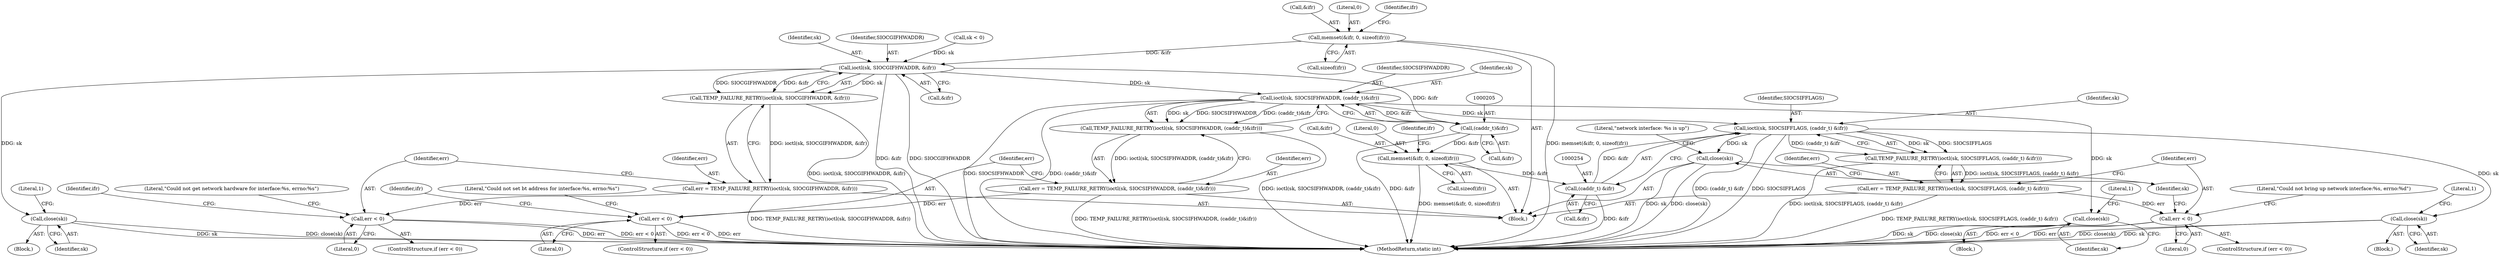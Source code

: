 digraph "0_Android_472271b153c5dc53c28beac55480a8d8434b2d5c_26@API" {
"1000121" [label="(Call,memset(&ifr, 0, sizeof(ifr)))"];
"1000138" [label="(Call,ioctl(sk, SIOCGIFHWADDR, &ifr))"];
"1000137" [label="(Call,TEMP_FAILURE_RETRY(ioctl(sk, SIOCGIFHWADDR, &ifr)))"];
"1000135" [label="(Call,err = TEMP_FAILURE_RETRY(ioctl(sk, SIOCGIFHWADDR, &ifr)))"];
"1000144" [label="(Call,err < 0)"];
"1000153" [label="(Call,close(sk))"];
"1000201" [label="(Call,ioctl(sk, SIOCSIFHWADDR, (caddr_t)&ifr))"];
"1000200" [label="(Call,TEMP_FAILURE_RETRY(ioctl(sk, SIOCSIFHWADDR, (caddr_t)&ifr)))"];
"1000198" [label="(Call,err = TEMP_FAILURE_RETRY(ioctl(sk, SIOCSIFHWADDR, (caddr_t)&ifr)))"];
"1000209" [label="(Call,err < 0)"];
"1000218" [label="(Call,close(sk))"];
"1000250" [label="(Call,ioctl(sk, SIOCSIFFLAGS, (caddr_t) &ifr))"];
"1000249" [label="(Call,TEMP_FAILURE_RETRY(ioctl(sk, SIOCSIFFLAGS, (caddr_t) &ifr)))"];
"1000247" [label="(Call,err = TEMP_FAILURE_RETRY(ioctl(sk, SIOCSIFFLAGS, (caddr_t) &ifr)))"];
"1000258" [label="(Call,err < 0)"];
"1000266" [label="(Call,close(sk))"];
"1000271" [label="(Call,close(sk))"];
"1000204" [label="(Call,(caddr_t)&ifr)"];
"1000223" [label="(Call,memset(&ifr, 0, sizeof(ifr)))"];
"1000253" [label="(Call,(caddr_t) &ifr)"];
"1000154" [label="(Identifier,sk)"];
"1000135" [label="(Call,err = TEMP_FAILURE_RETRY(ioctl(sk, SIOCGIFHWADDR, &ifr)))"];
"1000201" [label="(Call,ioctl(sk, SIOCSIFHWADDR, (caddr_t)&ifr))"];
"1000260" [label="(Literal,0)"];
"1000138" [label="(Call,ioctl(sk, SIOCGIFHWADDR, &ifr))"];
"1000227" [label="(Call,sizeof(ifr))"];
"1000274" [label="(Literal,\"network interface: %s is up\")"];
"1000261" [label="(Block,)"];
"1000208" [label="(ControlStructure,if (err < 0))"];
"1000149" [label="(Literal,\"Could not get network hardware for interface:%s, errno:%s\")"];
"1000278" [label="(MethodReturn,static int)"];
"1000203" [label="(Identifier,SIOCSIFHWADDR)"];
"1000249" [label="(Call,TEMP_FAILURE_RETRY(ioctl(sk, SIOCSIFFLAGS, (caddr_t) &ifr)))"];
"1000253" [label="(Call,(caddr_t) &ifr)"];
"1000122" [label="(Call,&ifr)"];
"1000211" [label="(Literal,0)"];
"1000271" [label="(Call,close(sk))"];
"1000139" [label="(Identifier,sk)"];
"1000218" [label="(Call,close(sk))"];
"1000224" [label="(Call,&ifr)"];
"1000226" [label="(Literal,0)"];
"1000206" [label="(Call,&ifr)"];
"1000270" [label="(Literal,1)"];
"1000225" [label="(Identifier,ifr)"];
"1000140" [label="(Identifier,SIOCGIFHWADDR)"];
"1000202" [label="(Identifier,sk)"];
"1000259" [label="(Identifier,err)"];
"1000209" [label="(Call,err < 0)"];
"1000145" [label="(Identifier,err)"];
"1000200" [label="(Call,TEMP_FAILURE_RETRY(ioctl(sk, SIOCSIFHWADDR, (caddr_t)&ifr)))"];
"1000252" [label="(Identifier,SIOCSIFFLAGS)"];
"1000257" [label="(ControlStructure,if (err < 0))"];
"1000219" [label="(Identifier,sk)"];
"1000267" [label="(Identifier,sk)"];
"1000125" [label="(Call,sizeof(ifr))"];
"1000104" [label="(Block,)"];
"1000272" [label="(Identifier,sk)"];
"1000153" [label="(Call,close(sk))"];
"1000204" [label="(Call,(caddr_t)&ifr)"];
"1000144" [label="(Call,err < 0)"];
"1000143" [label="(ControlStructure,if (err < 0))"];
"1000160" [label="(Identifier,ifr)"];
"1000250" [label="(Call,ioctl(sk, SIOCSIFFLAGS, (caddr_t) &ifr))"];
"1000248" [label="(Identifier,err)"];
"1000137" [label="(Call,TEMP_FAILURE_RETRY(ioctl(sk, SIOCGIFHWADDR, &ifr)))"];
"1000258" [label="(Call,err < 0)"];
"1000222" [label="(Literal,1)"];
"1000212" [label="(Block,)"];
"1000115" [label="(Call,sk < 0)"];
"1000199" [label="(Identifier,err)"];
"1000146" [label="(Literal,0)"];
"1000141" [label="(Call,&ifr)"];
"1000198" [label="(Call,err = TEMP_FAILURE_RETRY(ioctl(sk, SIOCSIFHWADDR, (caddr_t)&ifr)))"];
"1000231" [label="(Identifier,ifr)"];
"1000121" [label="(Call,memset(&ifr, 0, sizeof(ifr)))"];
"1000255" [label="(Call,&ifr)"];
"1000247" [label="(Call,err = TEMP_FAILURE_RETRY(ioctl(sk, SIOCSIFFLAGS, (caddr_t) &ifr)))"];
"1000266" [label="(Call,close(sk))"];
"1000263" [label="(Literal,\"Could not bring up network interface:%s, errno:%d\")"];
"1000223" [label="(Call,memset(&ifr, 0, sizeof(ifr)))"];
"1000136" [label="(Identifier,err)"];
"1000124" [label="(Literal,0)"];
"1000129" [label="(Identifier,ifr)"];
"1000147" [label="(Block,)"];
"1000157" [label="(Literal,1)"];
"1000210" [label="(Identifier,err)"];
"1000214" [label="(Literal,\"Could not set bt address for interface:%s, errno:%s\")"];
"1000251" [label="(Identifier,sk)"];
"1000121" -> "1000104"  [label="AST: "];
"1000121" -> "1000125"  [label="CFG: "];
"1000122" -> "1000121"  [label="AST: "];
"1000124" -> "1000121"  [label="AST: "];
"1000125" -> "1000121"  [label="AST: "];
"1000129" -> "1000121"  [label="CFG: "];
"1000121" -> "1000278"  [label="DDG: memset(&ifr, 0, sizeof(ifr))"];
"1000121" -> "1000138"  [label="DDG: &ifr"];
"1000138" -> "1000137"  [label="AST: "];
"1000138" -> "1000141"  [label="CFG: "];
"1000139" -> "1000138"  [label="AST: "];
"1000140" -> "1000138"  [label="AST: "];
"1000141" -> "1000138"  [label="AST: "];
"1000137" -> "1000138"  [label="CFG: "];
"1000138" -> "1000278"  [label="DDG: &ifr"];
"1000138" -> "1000278"  [label="DDG: SIOCGIFHWADDR"];
"1000138" -> "1000137"  [label="DDG: sk"];
"1000138" -> "1000137"  [label="DDG: SIOCGIFHWADDR"];
"1000138" -> "1000137"  [label="DDG: &ifr"];
"1000115" -> "1000138"  [label="DDG: sk"];
"1000138" -> "1000153"  [label="DDG: sk"];
"1000138" -> "1000201"  [label="DDG: sk"];
"1000138" -> "1000204"  [label="DDG: &ifr"];
"1000137" -> "1000135"  [label="AST: "];
"1000135" -> "1000137"  [label="CFG: "];
"1000137" -> "1000278"  [label="DDG: ioctl(sk, SIOCGIFHWADDR, &ifr)"];
"1000137" -> "1000135"  [label="DDG: ioctl(sk, SIOCGIFHWADDR, &ifr)"];
"1000135" -> "1000104"  [label="AST: "];
"1000136" -> "1000135"  [label="AST: "];
"1000145" -> "1000135"  [label="CFG: "];
"1000135" -> "1000278"  [label="DDG: TEMP_FAILURE_RETRY(ioctl(sk, SIOCGIFHWADDR, &ifr))"];
"1000135" -> "1000144"  [label="DDG: err"];
"1000144" -> "1000143"  [label="AST: "];
"1000144" -> "1000146"  [label="CFG: "];
"1000145" -> "1000144"  [label="AST: "];
"1000146" -> "1000144"  [label="AST: "];
"1000149" -> "1000144"  [label="CFG: "];
"1000160" -> "1000144"  [label="CFG: "];
"1000144" -> "1000278"  [label="DDG: err < 0"];
"1000144" -> "1000278"  [label="DDG: err"];
"1000153" -> "1000147"  [label="AST: "];
"1000153" -> "1000154"  [label="CFG: "];
"1000154" -> "1000153"  [label="AST: "];
"1000157" -> "1000153"  [label="CFG: "];
"1000153" -> "1000278"  [label="DDG: close(sk)"];
"1000153" -> "1000278"  [label="DDG: sk"];
"1000201" -> "1000200"  [label="AST: "];
"1000201" -> "1000204"  [label="CFG: "];
"1000202" -> "1000201"  [label="AST: "];
"1000203" -> "1000201"  [label="AST: "];
"1000204" -> "1000201"  [label="AST: "];
"1000200" -> "1000201"  [label="CFG: "];
"1000201" -> "1000278"  [label="DDG: SIOCSIFHWADDR"];
"1000201" -> "1000278"  [label="DDG: (caddr_t)&ifr"];
"1000201" -> "1000200"  [label="DDG: sk"];
"1000201" -> "1000200"  [label="DDG: SIOCSIFHWADDR"];
"1000201" -> "1000200"  [label="DDG: (caddr_t)&ifr"];
"1000204" -> "1000201"  [label="DDG: &ifr"];
"1000201" -> "1000218"  [label="DDG: sk"];
"1000201" -> "1000250"  [label="DDG: sk"];
"1000200" -> "1000198"  [label="AST: "];
"1000198" -> "1000200"  [label="CFG: "];
"1000200" -> "1000278"  [label="DDG: ioctl(sk, SIOCSIFHWADDR, (caddr_t)&ifr)"];
"1000200" -> "1000198"  [label="DDG: ioctl(sk, SIOCSIFHWADDR, (caddr_t)&ifr)"];
"1000198" -> "1000104"  [label="AST: "];
"1000199" -> "1000198"  [label="AST: "];
"1000210" -> "1000198"  [label="CFG: "];
"1000198" -> "1000278"  [label="DDG: TEMP_FAILURE_RETRY(ioctl(sk, SIOCSIFHWADDR, (caddr_t)&ifr))"];
"1000198" -> "1000209"  [label="DDG: err"];
"1000209" -> "1000208"  [label="AST: "];
"1000209" -> "1000211"  [label="CFG: "];
"1000210" -> "1000209"  [label="AST: "];
"1000211" -> "1000209"  [label="AST: "];
"1000214" -> "1000209"  [label="CFG: "];
"1000225" -> "1000209"  [label="CFG: "];
"1000209" -> "1000278"  [label="DDG: err < 0"];
"1000209" -> "1000278"  [label="DDG: err"];
"1000218" -> "1000212"  [label="AST: "];
"1000218" -> "1000219"  [label="CFG: "];
"1000219" -> "1000218"  [label="AST: "];
"1000222" -> "1000218"  [label="CFG: "];
"1000218" -> "1000278"  [label="DDG: sk"];
"1000218" -> "1000278"  [label="DDG: close(sk)"];
"1000250" -> "1000249"  [label="AST: "];
"1000250" -> "1000253"  [label="CFG: "];
"1000251" -> "1000250"  [label="AST: "];
"1000252" -> "1000250"  [label="AST: "];
"1000253" -> "1000250"  [label="AST: "];
"1000249" -> "1000250"  [label="CFG: "];
"1000250" -> "1000278"  [label="DDG: (caddr_t) &ifr"];
"1000250" -> "1000278"  [label="DDG: SIOCSIFFLAGS"];
"1000250" -> "1000249"  [label="DDG: sk"];
"1000250" -> "1000249"  [label="DDG: SIOCSIFFLAGS"];
"1000250" -> "1000249"  [label="DDG: (caddr_t) &ifr"];
"1000253" -> "1000250"  [label="DDG: &ifr"];
"1000250" -> "1000266"  [label="DDG: sk"];
"1000250" -> "1000271"  [label="DDG: sk"];
"1000249" -> "1000247"  [label="AST: "];
"1000247" -> "1000249"  [label="CFG: "];
"1000249" -> "1000278"  [label="DDG: ioctl(sk, SIOCSIFFLAGS, (caddr_t) &ifr)"];
"1000249" -> "1000247"  [label="DDG: ioctl(sk, SIOCSIFFLAGS, (caddr_t) &ifr)"];
"1000247" -> "1000104"  [label="AST: "];
"1000248" -> "1000247"  [label="AST: "];
"1000259" -> "1000247"  [label="CFG: "];
"1000247" -> "1000278"  [label="DDG: TEMP_FAILURE_RETRY(ioctl(sk, SIOCSIFFLAGS, (caddr_t) &ifr))"];
"1000247" -> "1000258"  [label="DDG: err"];
"1000258" -> "1000257"  [label="AST: "];
"1000258" -> "1000260"  [label="CFG: "];
"1000259" -> "1000258"  [label="AST: "];
"1000260" -> "1000258"  [label="AST: "];
"1000263" -> "1000258"  [label="CFG: "];
"1000272" -> "1000258"  [label="CFG: "];
"1000258" -> "1000278"  [label="DDG: err"];
"1000258" -> "1000278"  [label="DDG: err < 0"];
"1000266" -> "1000261"  [label="AST: "];
"1000266" -> "1000267"  [label="CFG: "];
"1000267" -> "1000266"  [label="AST: "];
"1000270" -> "1000266"  [label="CFG: "];
"1000266" -> "1000278"  [label="DDG: sk"];
"1000266" -> "1000278"  [label="DDG: close(sk)"];
"1000271" -> "1000104"  [label="AST: "];
"1000271" -> "1000272"  [label="CFG: "];
"1000272" -> "1000271"  [label="AST: "];
"1000274" -> "1000271"  [label="CFG: "];
"1000271" -> "1000278"  [label="DDG: sk"];
"1000271" -> "1000278"  [label="DDG: close(sk)"];
"1000204" -> "1000206"  [label="CFG: "];
"1000205" -> "1000204"  [label="AST: "];
"1000206" -> "1000204"  [label="AST: "];
"1000204" -> "1000278"  [label="DDG: &ifr"];
"1000204" -> "1000223"  [label="DDG: &ifr"];
"1000223" -> "1000104"  [label="AST: "];
"1000223" -> "1000227"  [label="CFG: "];
"1000224" -> "1000223"  [label="AST: "];
"1000226" -> "1000223"  [label="AST: "];
"1000227" -> "1000223"  [label="AST: "];
"1000231" -> "1000223"  [label="CFG: "];
"1000223" -> "1000278"  [label="DDG: memset(&ifr, 0, sizeof(ifr))"];
"1000223" -> "1000253"  [label="DDG: &ifr"];
"1000253" -> "1000255"  [label="CFG: "];
"1000254" -> "1000253"  [label="AST: "];
"1000255" -> "1000253"  [label="AST: "];
"1000253" -> "1000278"  [label="DDG: &ifr"];
}
